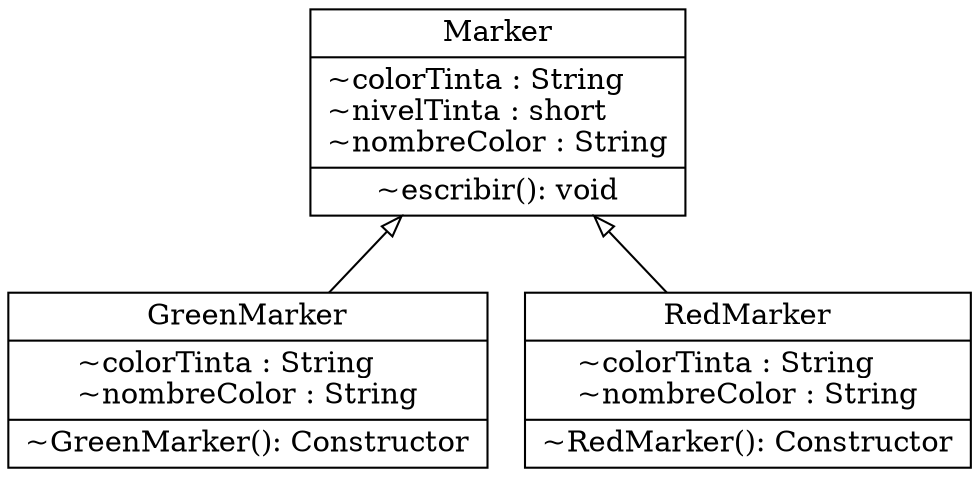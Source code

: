 digraph "classes" {
  #dot -Tpng -Gsize=9,15\! -Gdpi=100 full_marker.dot -o full_marker.png && kitty icat full_marker.png
  rankdir=BT
  charset="utf-8"
  Marker [
    color="black",
    fontcolor="black",
    label=<{Marker|
~colorTinta : String
<br ALIGN="LEFT"/>
~nivelTinta : short
<br ALIGN="LEFT"/>
~nombreColor : String
<br ALIGN="LEFT"/>
|
~escribir(): void
<br ALIGN="LEFT"/>}>,
    shape="record",
    style="solid"
  ];

  GreenMarker [
    color="black",
    fontcolor="black",
    label=<{GreenMarker|
~colorTinta : String
<br ALIGN="LEFT"/>
~nombreColor : String
<br ALIGN="LEFT"/>
|
~GreenMarker(): Constructor
<br ALIGN="LEFT"/>}>,
    shape="record",
    style="solid"
  ];

  RedMarker [
    color="black",
    fontcolor="black",
    label=<{RedMarker|
~colorTinta : String
<br ALIGN="LEFT"/>
~nombreColor : String
<br ALIGN="LEFT"/>
|
~RedMarker(): Constructor
<br ALIGN="LEFT"/>}>,
    shape="record",
    style="solid"
  ];

  GreenMarker -> Marker [arrowhead="empty"]
  RedMarker -> Marker [arrowhead="empty"]
}

